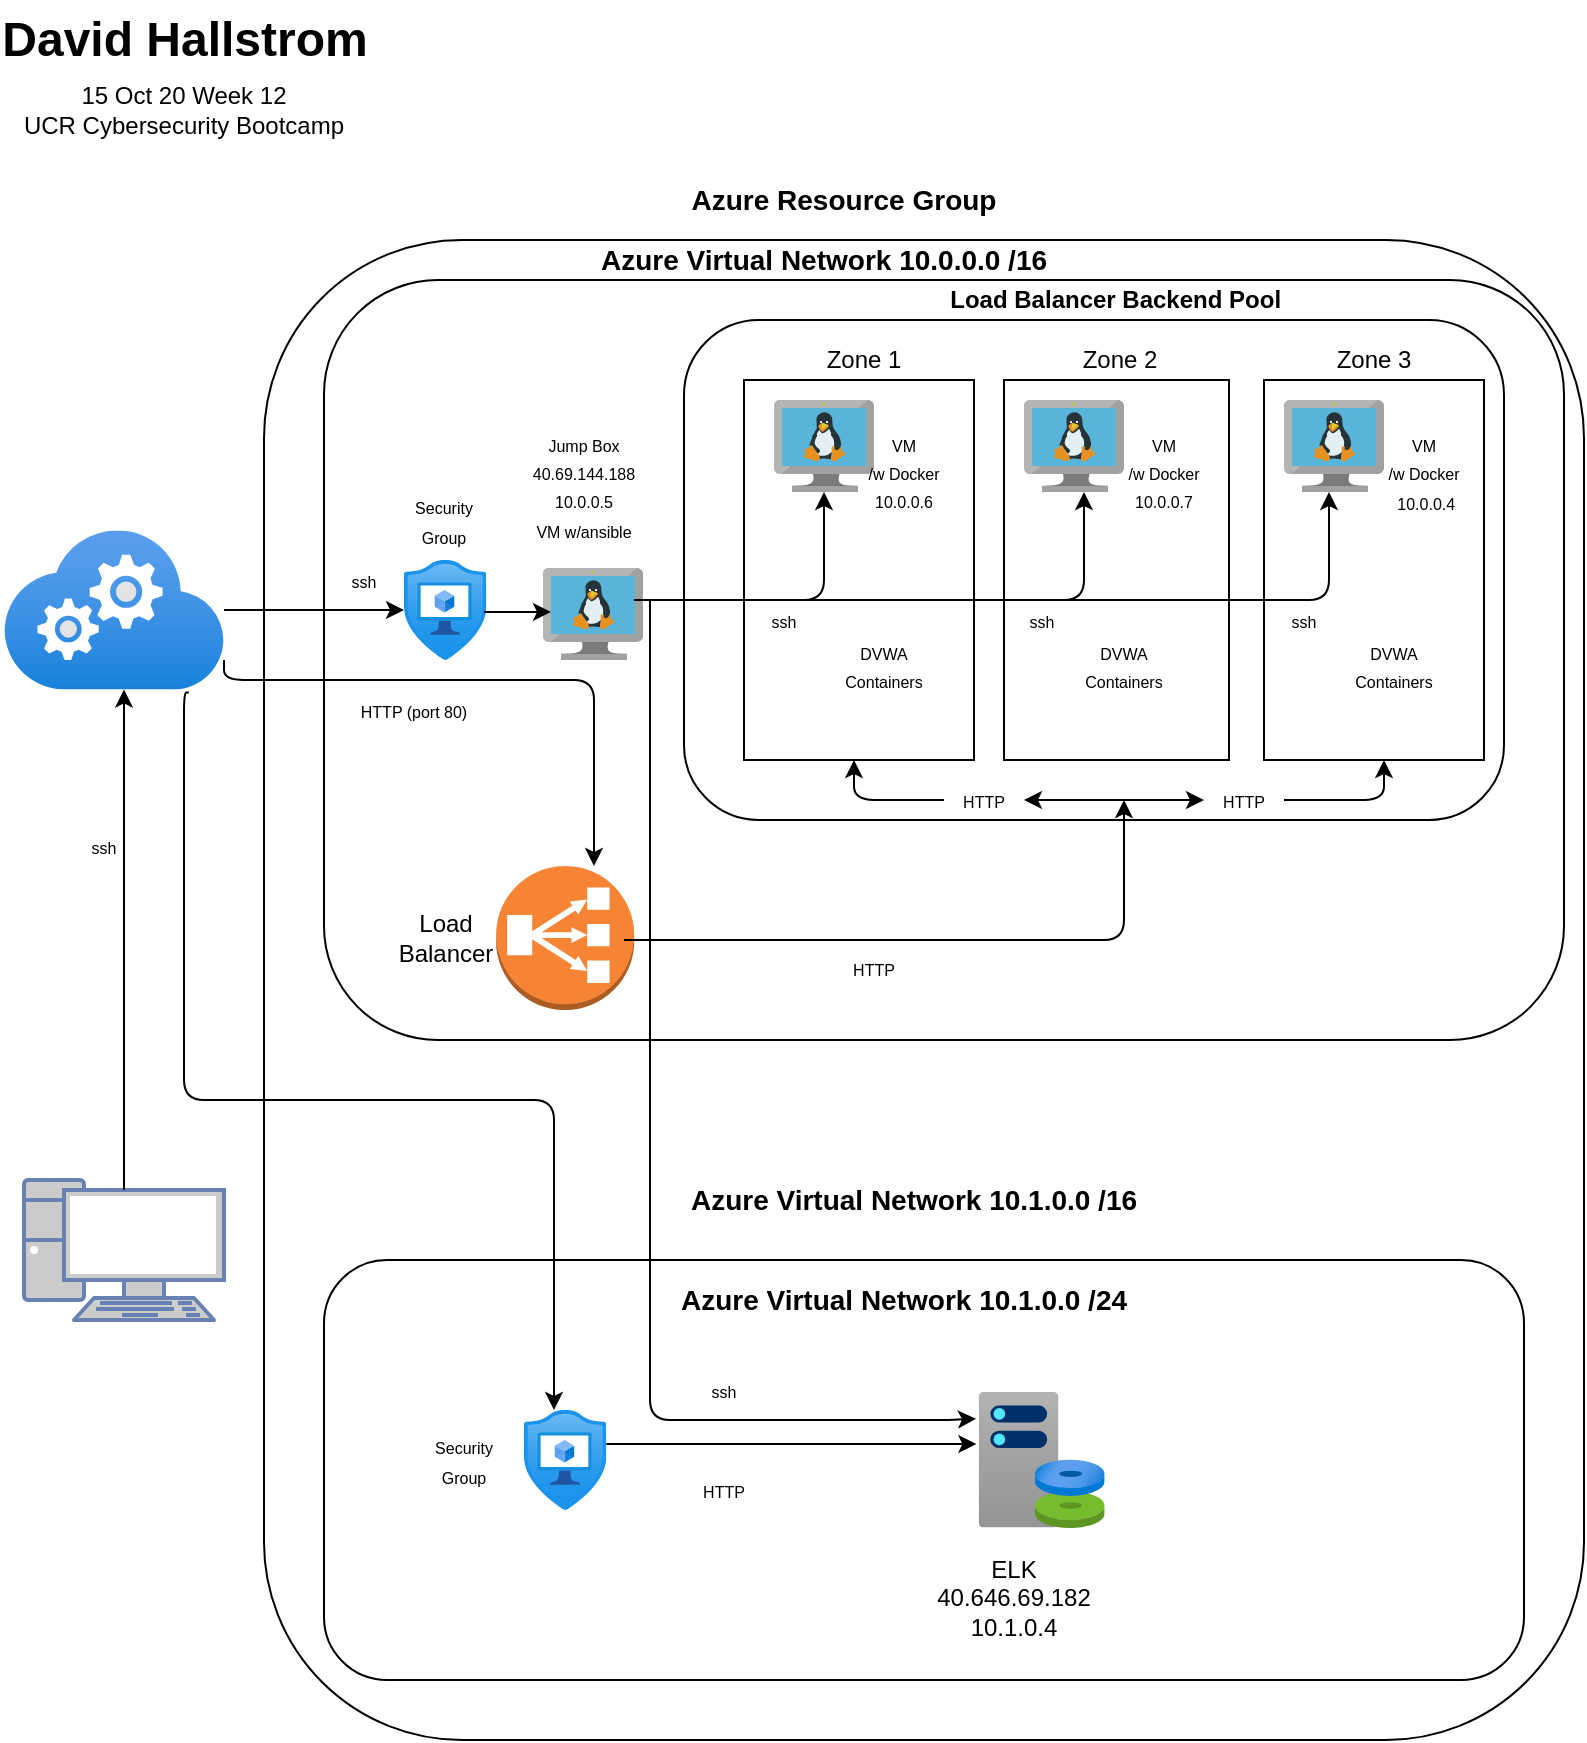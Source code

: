 <mxfile version="13.7.9" type="device"><diagram id="aDHp6Oyt_uckGlu82m2F" name="Page-1"><mxGraphModel dx="1024" dy="592" grid="1" gridSize="10" guides="1" tooltips="1" connect="1" arrows="1" fold="1" page="1" pageScale="1" pageWidth="850" pageHeight="1100" math="0" shadow="0"><root><mxCell id="0"/><mxCell id="1" parent="0"/><mxCell id="-yx-speslZsJVqL9mKUp-4" value="" style="fontColor=#0066CC;verticalAlign=top;verticalLabelPosition=bottom;labelPosition=center;align=center;html=1;outlineConnect=0;fillColor=#CCCCCC;strokeColor=#6881B3;gradientColor=none;gradientDirection=north;strokeWidth=2;shape=mxgraph.networks.pc;" parent="1" vertex="1"><mxGeometry x="20" y="600" width="100" height="70" as="geometry"/></mxCell><mxCell id="-yx-speslZsJVqL9mKUp-6" value="" style="rounded=1;whiteSpace=wrap;html=1;" parent="1" vertex="1"><mxGeometry x="140" y="130" width="660" height="750" as="geometry"/></mxCell><mxCell id="-yx-speslZsJVqL9mKUp-7" value="&lt;font style=&quot;font-size: 14px&quot;&gt;&lt;b&gt;Azure Resource Group&lt;/b&gt;&lt;/font&gt;" style="text;html=1;strokeColor=none;fillColor=none;align=center;verticalAlign=middle;whiteSpace=wrap;rounded=0;" parent="1" vertex="1"><mxGeometry x="260" y="90" width="340" height="40" as="geometry"/></mxCell><mxCell id="-yx-speslZsJVqL9mKUp-8" value="" style="rounded=1;whiteSpace=wrap;html=1;" parent="1" vertex="1"><mxGeometry x="170" y="150" width="620" height="380" as="geometry"/></mxCell><mxCell id="-yx-speslZsJVqL9mKUp-9" value="&lt;font style=&quot;font-size: 14px&quot;&gt;&lt;b&gt;Azure Virtual Network 10.0.0.0 /16&lt;/b&gt;&lt;/font&gt;" style="text;html=1;strokeColor=none;fillColor=none;align=center;verticalAlign=middle;whiteSpace=wrap;rounded=0;" parent="1" vertex="1"><mxGeometry x="300" y="130" width="240" height="20" as="geometry"/></mxCell><mxCell id="-yx-speslZsJVqL9mKUp-10" value="" style="rounded=1;whiteSpace=wrap;html=1;" parent="1" vertex="1"><mxGeometry x="350" y="170" width="410" height="250" as="geometry"/></mxCell><mxCell id="-yx-speslZsJVqL9mKUp-14" value="&lt;b&gt;Load Balancer Backend Pool&amp;nbsp;&lt;/b&gt;" style="text;html=1;strokeColor=none;fillColor=none;align=center;verticalAlign=middle;whiteSpace=wrap;rounded=0;" parent="1" vertex="1"><mxGeometry x="480" y="150" width="175" height="20" as="geometry"/></mxCell><mxCell id="-yx-speslZsJVqL9mKUp-15" value="" style="rounded=0;whiteSpace=wrap;html=1;" parent="1" vertex="1"><mxGeometry x="640" y="200" width="110" height="190" as="geometry"/></mxCell><mxCell id="-yx-speslZsJVqL9mKUp-21" value="" style="edgeStyle=orthogonalEdgeStyle;rounded=0;orthogonalLoop=1;jettySize=auto;html=1;" parent="1" source="-yx-speslZsJVqL9mKUp-16" target="-yx-speslZsJVqL9mKUp-18" edge="1"><mxGeometry relative="1" as="geometry"/></mxCell><mxCell id="-yx-speslZsJVqL9mKUp-16" value="Zone 2" style="text;html=1;strokeColor=none;fillColor=none;align=center;verticalAlign=middle;whiteSpace=wrap;rounded=0;" parent="1" vertex="1"><mxGeometry x="537.5" y="180" width="60" height="20" as="geometry"/></mxCell><mxCell id="-yx-speslZsJVqL9mKUp-17" value="" style="aspect=fixed;html=1;points=[];align=center;image;fontSize=12;image=img/lib/azure2/compute/Cloud_Services_Classic.svg;" parent="1" vertex="1"><mxGeometry x="10" y="275.28" width="110" height="79.44" as="geometry"/></mxCell><mxCell id="-yx-speslZsJVqL9mKUp-18" value="" style="rounded=0;whiteSpace=wrap;html=1;" parent="1" vertex="1"><mxGeometry x="510" y="200" width="112.5" height="190" as="geometry"/></mxCell><mxCell id="-yx-speslZsJVqL9mKUp-19" value="" style="rounded=0;whiteSpace=wrap;html=1;" parent="1" vertex="1"><mxGeometry x="380" y="200" width="115" height="190" as="geometry"/></mxCell><mxCell id="-yx-speslZsJVqL9mKUp-20" value="Zone 3" style="text;html=1;strokeColor=none;fillColor=none;align=center;verticalAlign=middle;whiteSpace=wrap;rounded=0;" parent="1" vertex="1"><mxGeometry x="665" y="180" width="60" height="20" as="geometry"/></mxCell><mxCell id="-yx-speslZsJVqL9mKUp-22" value="Zone 1" style="text;html=1;strokeColor=none;fillColor=none;align=center;verticalAlign=middle;whiteSpace=wrap;rounded=0;" parent="1" vertex="1"><mxGeometry x="410" y="180" width="60" height="20" as="geometry"/></mxCell><mxCell id="-yx-speslZsJVqL9mKUp-23" value="" style="aspect=fixed;html=1;points=[];align=center;image;fontSize=12;image=img/lib/azure2/security/Application_Security_Groups.svg;" parent="1" vertex="1"><mxGeometry x="210" y="290" width="41.18" height="50" as="geometry"/></mxCell><mxCell id="-yx-speslZsJVqL9mKUp-25" value="" style="aspect=fixed;html=1;points=[];align=center;image;fontSize=12;image=img/lib/mscae/VM_Linux.svg;" parent="1" vertex="1"><mxGeometry x="395" y="210" width="50" height="46" as="geometry"/></mxCell><mxCell id="-yx-speslZsJVqL9mKUp-26" value="" style="aspect=fixed;html=1;points=[];align=center;image;fontSize=12;image=img/lib/mscae/VM_Linux.svg;" parent="1" vertex="1"><mxGeometry x="520" y="210" width="50" height="46" as="geometry"/></mxCell><mxCell id="-yx-speslZsJVqL9mKUp-27" value="" style="aspect=fixed;html=1;points=[];align=center;image;fontSize=12;image=img/lib/mscae/VM_Linux.svg;" parent="1" vertex="1"><mxGeometry x="650" y="210" width="50" height="46" as="geometry"/></mxCell><mxCell id="-yx-speslZsJVqL9mKUp-28" value="" style="shape=image;html=1;verticalAlign=top;verticalLabelPosition=bottom;labelBackgroundColor=#ffffff;imageAspect=0;aspect=fixed;image=https://cdn4.iconfinder.com/data/icons/vector-brand-logos/40/Docker-128.png" parent="1" vertex="1"><mxGeometry x="445" y="210" width="20" height="20" as="geometry"/></mxCell><mxCell id="-yx-speslZsJVqL9mKUp-29" value="" style="shape=image;html=1;verticalAlign=top;verticalLabelPosition=bottom;labelBackgroundColor=#ffffff;imageAspect=0;aspect=fixed;image=https://cdn4.iconfinder.com/data/icons/vector-brand-logos/40/Docker-128.png" parent="1" vertex="1"><mxGeometry x="570" y="210" width="20" height="20" as="geometry"/></mxCell><mxCell id="-yx-speslZsJVqL9mKUp-30" value="" style="shape=image;html=1;verticalAlign=top;verticalLabelPosition=bottom;labelBackgroundColor=#ffffff;imageAspect=0;aspect=fixed;image=https://cdn4.iconfinder.com/data/icons/vector-brand-logos/40/Docker-128.png" parent="1" vertex="1"><mxGeometry x="700" y="210" width="20" height="20" as="geometry"/></mxCell><mxCell id="-yx-speslZsJVqL9mKUp-31" value="" style="aspect=fixed;html=1;points=[];align=center;image;fontSize=12;image=img/lib/mscae/VM_Linux.svg;" parent="1" vertex="1"><mxGeometry x="279.5" y="294" width="50" height="46" as="geometry"/></mxCell><mxCell id="-yx-speslZsJVqL9mKUp-32" value="" style="outlineConnect=0;dashed=0;verticalLabelPosition=bottom;verticalAlign=top;align=center;html=1;shape=mxgraph.aws3.classic_load_balancer;fillColor=#F58534;gradientColor=none;" parent="1" vertex="1"><mxGeometry x="256.09" y="443" width="69" height="72" as="geometry"/></mxCell><mxCell id="-yx-speslZsJVqL9mKUp-34" value="&lt;font style=&quot;font-size: 8px&quot;&gt;ssh&lt;/font&gt;" style="text;html=1;strokeColor=none;fillColor=none;align=center;verticalAlign=middle;whiteSpace=wrap;rounded=0;" parent="1" vertex="1"><mxGeometry x="170" y="290" width="40" height="20" as="geometry"/></mxCell><mxCell id="-yx-speslZsJVqL9mKUp-35" value="" style="endArrow=classic;html=1;" parent="1" source="-yx-speslZsJVqL9mKUp-17" target="-yx-speslZsJVqL9mKUp-23" edge="1"><mxGeometry width="50" height="50" relative="1" as="geometry"><mxPoint x="400" y="410" as="sourcePoint"/><mxPoint x="450" y="360" as="targetPoint"/></mxGeometry></mxCell><mxCell id="-yx-speslZsJVqL9mKUp-36" value="" style="endArrow=classic;html=1;entryX=0.08;entryY=0.478;entryDx=0;entryDy=0;entryPerimeter=0;" parent="1" target="-yx-speslZsJVqL9mKUp-31" edge="1"><mxGeometry width="50" height="50" relative="1" as="geometry"><mxPoint x="250" y="316" as="sourcePoint"/><mxPoint x="220" y="325" as="targetPoint"/></mxGeometry></mxCell><mxCell id="-yx-speslZsJVqL9mKUp-38" value="" style="edgeStyle=segmentEdgeStyle;endArrow=classic;html=1;" parent="1" edge="1"><mxGeometry width="50" height="50" relative="1" as="geometry"><mxPoint x="325" y="310" as="sourcePoint"/><mxPoint x="420" y="256" as="targetPoint"/><Array as="points"><mxPoint x="325" y="310"/><mxPoint x="420" y="310"/></Array></mxGeometry></mxCell><mxCell id="-yx-speslZsJVqL9mKUp-40" value="" style="edgeStyle=segmentEdgeStyle;endArrow=classic;html=1;" parent="1" source="-yx-speslZsJVqL9mKUp-31" edge="1"><mxGeometry width="50" height="50" relative="1" as="geometry"><mxPoint x="500" y="306" as="sourcePoint"/><mxPoint x="550" y="256" as="targetPoint"/><Array as="points"><mxPoint x="550" y="310"/></Array></mxGeometry></mxCell><mxCell id="-yx-speslZsJVqL9mKUp-42" value="" style="edgeStyle=segmentEdgeStyle;endArrow=classic;html=1;" parent="1" edge="1"><mxGeometry width="50" height="50" relative="1" as="geometry"><mxPoint x="330" y="310" as="sourcePoint"/><mxPoint x="672.5" y="256" as="targetPoint"/></mxGeometry></mxCell><mxCell id="-yx-speslZsJVqL9mKUp-43" value="&lt;font style=&quot;font-size: 8px&quot;&gt;ssh&lt;/font&gt;" style="text;html=1;strokeColor=none;fillColor=none;align=center;verticalAlign=middle;whiteSpace=wrap;rounded=0;" parent="1" vertex="1"><mxGeometry x="640" y="310" width="40" height="20" as="geometry"/></mxCell><mxCell id="-yx-speslZsJVqL9mKUp-46" value="&lt;span style=&quot;font-size: 8px&quot;&gt;VM &lt;br&gt;/w Docker&lt;br&gt;10.0.0.6&lt;br&gt;&lt;br&gt;&lt;br&gt;&lt;/span&gt;" style="text;html=1;strokeColor=none;fillColor=none;align=center;verticalAlign=middle;whiteSpace=wrap;rounded=0;" parent="1" vertex="1"><mxGeometry x="440" y="250" width="40" height="20" as="geometry"/></mxCell><mxCell id="-yx-speslZsJVqL9mKUp-47" value="&lt;font style=&quot;font-size: 8px&quot;&gt;VM &lt;br&gt;/w Docker&lt;br&gt;&amp;nbsp;10.0.0.4&lt;br&gt;&lt;/font&gt;" style="text;html=1;strokeColor=none;fillColor=none;align=center;verticalAlign=middle;whiteSpace=wrap;rounded=0;" parent="1" vertex="1"><mxGeometry x="700" y="236.0" width="40" height="20" as="geometry"/></mxCell><mxCell id="-yx-speslZsJVqL9mKUp-49" value="&lt;font style=&quot;font-size: 8px&quot;&gt;VM &lt;br&gt;/w Docker 10.0.0.7&lt;br&gt;&lt;br&gt;&lt;br&gt;&lt;/font&gt;" style="text;html=1;strokeColor=none;fillColor=none;align=center;verticalAlign=middle;whiteSpace=wrap;rounded=0;" parent="1" vertex="1"><mxGeometry x="570" y="250" width="40" height="20" as="geometry"/></mxCell><mxCell id="-yx-speslZsJVqL9mKUp-50" value="" style="edgeStyle=segmentEdgeStyle;endArrow=classic;html=1;" parent="1" target="-yx-speslZsJVqL9mKUp-32" edge="1"><mxGeometry width="50" height="50" relative="1" as="geometry"><mxPoint x="120" y="340" as="sourcePoint"/><mxPoint x="170" y="290" as="targetPoint"/><Array as="points"><mxPoint x="120" y="350"/><mxPoint x="305" y="350"/></Array></mxGeometry></mxCell><mxCell id="-yx-speslZsJVqL9mKUp-51" value="&lt;font style=&quot;font-size: 8px&quot;&gt;ssh&lt;/font&gt;" style="text;html=1;strokeColor=none;fillColor=none;align=center;verticalAlign=middle;whiteSpace=wrap;rounded=0;" parent="1" vertex="1"><mxGeometry x="40" y="423" width="40" height="20" as="geometry"/></mxCell><mxCell id="-yx-speslZsJVqL9mKUp-53" value="&lt;font style=&quot;font-size: 8px&quot;&gt;ssh&lt;/font&gt;" style="text;html=1;strokeColor=none;fillColor=none;align=center;verticalAlign=middle;whiteSpace=wrap;rounded=0;" parent="1" vertex="1"><mxGeometry x="508.83" y="310" width="40" height="20" as="geometry"/></mxCell><mxCell id="-yx-speslZsJVqL9mKUp-55" value="&lt;font style=&quot;font-size: 8px&quot;&gt;Jump Box 40.69.144.188 10.0.0.5&lt;br&gt;VM w/ansible&lt;br&gt;&lt;br&gt;&lt;/font&gt;" style="text;html=1;strokeColor=none;fillColor=none;align=center;verticalAlign=middle;whiteSpace=wrap;rounded=0;" parent="1" vertex="1"><mxGeometry x="270" y="236.5" width="60" height="47" as="geometry"/></mxCell><mxCell id="-yx-speslZsJVqL9mKUp-58" value="" style="edgeStyle=segmentEdgeStyle;endArrow=classic;html=1;" parent="1" source="-yx-speslZsJVqL9mKUp-72" edge="1"><mxGeometry width="50" height="50" relative="1" as="geometry"><mxPoint x="570" y="410" as="sourcePoint"/><mxPoint x="700" y="390" as="targetPoint"/></mxGeometry></mxCell><mxCell id="-yx-speslZsJVqL9mKUp-60" value="" style="edgeStyle=segmentEdgeStyle;endArrow=classic;html=1;" parent="1" source="-yx-speslZsJVqL9mKUp-68" edge="1"><mxGeometry width="50" height="50" relative="1" as="geometry"><mxPoint x="580" y="410" as="sourcePoint"/><mxPoint x="435" y="390" as="targetPoint"/></mxGeometry></mxCell><mxCell id="-yx-speslZsJVqL9mKUp-62" value="&lt;font style=&quot;font-size: 8px&quot;&gt;HTTP (port 80)&lt;/font&gt;" style="text;html=1;strokeColor=none;fillColor=none;align=center;verticalAlign=middle;whiteSpace=wrap;rounded=0;" parent="1" vertex="1"><mxGeometry x="180" y="354.72" width="70" height="20" as="geometry"/></mxCell><mxCell id="-yx-speslZsJVqL9mKUp-64" value="&lt;font style=&quot;font-size: 8px&quot;&gt;Security&lt;br&gt;Group&lt;br&gt;&lt;/font&gt;" style="text;html=1;strokeColor=none;fillColor=none;align=center;verticalAlign=middle;whiteSpace=wrap;rounded=0;" parent="1" vertex="1"><mxGeometry x="210" y="260" width="40" height="20" as="geometry"/></mxCell><mxCell id="-yx-speslZsJVqL9mKUp-67" value="" style="edgeStyle=segmentEdgeStyle;endArrow=classic;html=1;exitX=0.5;exitY=0.07;exitDx=0;exitDy=0;exitPerimeter=0;" parent="1" source="-yx-speslZsJVqL9mKUp-4" edge="1"><mxGeometry width="50" height="50" relative="1" as="geometry"><mxPoint x="70" y="510" as="sourcePoint"/><mxPoint x="70" y="354.72" as="targetPoint"/></mxGeometry></mxCell><mxCell id="-yx-speslZsJVqL9mKUp-70" value="&lt;font style=&quot;font-size: 8px&quot;&gt;ssh&lt;/font&gt;" style="text;html=1;strokeColor=none;fillColor=none;align=center;verticalAlign=middle;whiteSpace=wrap;rounded=0;" parent="1" vertex="1"><mxGeometry x="380" y="310" width="40" height="20" as="geometry"/></mxCell><mxCell id="-yx-speslZsJVqL9mKUp-68" value="&lt;font style=&quot;font-size: 8px&quot;&gt;HTTP&lt;br&gt;&lt;/font&gt;" style="text;html=1;strokeColor=none;fillColor=none;align=center;verticalAlign=middle;whiteSpace=wrap;rounded=0;" parent="1" vertex="1"><mxGeometry x="480" y="400" width="40" height="20" as="geometry"/></mxCell><mxCell id="-yx-speslZsJVqL9mKUp-73" value="" style="edgeStyle=segmentEdgeStyle;endArrow=classic;html=1;" parent="1" target="-yx-speslZsJVqL9mKUp-68" edge="1"><mxGeometry width="50" height="50" relative="1" as="geometry"><mxPoint x="580" y="410" as="sourcePoint"/><mxPoint x="435" y="360" as="targetPoint"/></mxGeometry></mxCell><mxCell id="-yx-speslZsJVqL9mKUp-74" value="&lt;font style=&quot;font-size: 8px&quot;&gt;HTTP&lt;br&gt;&lt;/font&gt;" style="text;html=1;strokeColor=none;fillColor=none;align=center;verticalAlign=middle;whiteSpace=wrap;rounded=0;" parent="1" vertex="1"><mxGeometry x="425" y="484" width="40" height="20" as="geometry"/></mxCell><mxCell id="-yx-speslZsJVqL9mKUp-72" value="&lt;font style=&quot;font-size: 8px&quot;&gt;HTTP&lt;br&gt;&lt;/font&gt;" style="text;html=1;strokeColor=none;fillColor=none;align=center;verticalAlign=middle;whiteSpace=wrap;rounded=0;" parent="1" vertex="1"><mxGeometry x="610" y="400" width="40" height="20" as="geometry"/></mxCell><mxCell id="-yx-speslZsJVqL9mKUp-75" value="" style="edgeStyle=segmentEdgeStyle;endArrow=classic;html=1;" parent="1" target="-yx-speslZsJVqL9mKUp-72" edge="1"><mxGeometry width="50" height="50" relative="1" as="geometry"><mxPoint x="570" y="410" as="sourcePoint"/><mxPoint x="700" y="360" as="targetPoint"/></mxGeometry></mxCell><mxCell id="-yx-speslZsJVqL9mKUp-76" value="David Hallstrom" style="text;strokeColor=none;fillColor=none;html=1;fontSize=24;fontStyle=1;verticalAlign=middle;align=center;" parent="1" vertex="1"><mxGeometry x="50" y="10" width="100" height="40" as="geometry"/></mxCell><mxCell id="-yx-speslZsJVqL9mKUp-77" value="15 Oct 20 Week 12&lt;br&gt;UCR Cybersecurity Bootcamp" style="text;html=1;strokeColor=none;fillColor=none;align=center;verticalAlign=middle;whiteSpace=wrap;rounded=0;" parent="1" vertex="1"><mxGeometry x="10" y="50" width="180" height="30" as="geometry"/></mxCell><mxCell id="BfAFQrkWP-nkhc87NrSt-2" value="" style="rounded=1;whiteSpace=wrap;html=1;" vertex="1" parent="1"><mxGeometry x="170" y="640" width="600" height="210" as="geometry"/></mxCell><mxCell id="BfAFQrkWP-nkhc87NrSt-3" value="Load Balancer&lt;br&gt;" style="text;html=1;strokeColor=none;fillColor=none;align=center;verticalAlign=middle;whiteSpace=wrap;rounded=0;" vertex="1" parent="1"><mxGeometry x="210.59" y="469" width="40" height="20" as="geometry"/></mxCell><mxCell id="BfAFQrkWP-nkhc87NrSt-7" value="" style="edgeStyle=segmentEdgeStyle;endArrow=classic;html=1;" edge="1" parent="1"><mxGeometry width="50" height="50" relative="1" as="geometry"><mxPoint x="320" y="480" as="sourcePoint"/><mxPoint x="570" y="410" as="targetPoint"/></mxGeometry></mxCell><mxCell id="BfAFQrkWP-nkhc87NrSt-8" value="&lt;font style=&quot;font-size: 8px&quot;&gt;DVWA Containers&lt;br&gt;&lt;br&gt;&lt;/font&gt;" style="text;html=1;strokeColor=none;fillColor=none;align=center;verticalAlign=middle;whiteSpace=wrap;rounded=0;" vertex="1" parent="1"><mxGeometry x="430" y="340" width="40" height="20" as="geometry"/></mxCell><mxCell id="BfAFQrkWP-nkhc87NrSt-11" value="&lt;font style=&quot;font-size: 8px&quot;&gt;DVWA Containers&lt;br&gt;&lt;br&gt;&lt;/font&gt;" style="text;html=1;strokeColor=none;fillColor=none;align=center;verticalAlign=middle;whiteSpace=wrap;rounded=0;" vertex="1" parent="1"><mxGeometry x="550" y="340" width="40" height="20" as="geometry"/></mxCell><mxCell id="BfAFQrkWP-nkhc87NrSt-12" value="&lt;font style=&quot;font-size: 8px&quot;&gt;DVWA Containers&lt;br&gt;&lt;br&gt;&lt;/font&gt;" style="text;html=1;strokeColor=none;fillColor=none;align=center;verticalAlign=middle;whiteSpace=wrap;rounded=0;" vertex="1" parent="1"><mxGeometry x="685" y="340" width="40" height="20" as="geometry"/></mxCell><mxCell id="BfAFQrkWP-nkhc87NrSt-17" value="" style="aspect=fixed;html=1;points=[];align=center;image;fontSize=12;image=img/lib/azure2/security/Application_Security_Groups.svg;" vertex="1" parent="1"><mxGeometry x="270.0" y="715" width="41.17" height="50" as="geometry"/></mxCell><mxCell id="BfAFQrkWP-nkhc87NrSt-18" value="&lt;font style=&quot;font-size: 8px&quot;&gt;Security&lt;br&gt;Group&lt;br&gt;&lt;/font&gt;" style="text;html=1;strokeColor=none;fillColor=none;align=center;verticalAlign=middle;whiteSpace=wrap;rounded=0;" vertex="1" parent="1"><mxGeometry x="220" y="730" width="40" height="20" as="geometry"/></mxCell><mxCell id="BfAFQrkWP-nkhc87NrSt-19" value="" style="edgeStyle=segmentEdgeStyle;endArrow=classic;html=1;exitX=0.84;exitY=1.019;exitDx=0;exitDy=0;exitPerimeter=0;" edge="1" parent="1" source="-yx-speslZsJVqL9mKUp-17"><mxGeometry width="50" height="50" relative="1" as="geometry"><mxPoint x="100" y="612" as="sourcePoint"/><mxPoint x="285" y="715" as="targetPoint"/><Array as="points"><mxPoint x="100" y="356"/><mxPoint x="100" y="560"/><mxPoint x="285" y="560"/></Array></mxGeometry></mxCell><mxCell id="BfAFQrkWP-nkhc87NrSt-20" value="" style="edgeStyle=segmentEdgeStyle;endArrow=classic;html=1;" edge="1" parent="1"><mxGeometry width="50" height="50" relative="1" as="geometry"><mxPoint x="311.17" y="732" as="sourcePoint"/><mxPoint x="496.17" y="732" as="targetPoint"/><Array as="points"><mxPoint x="430" y="732"/><mxPoint x="430" y="732"/></Array></mxGeometry></mxCell><mxCell id="BfAFQrkWP-nkhc87NrSt-21" value="&lt;font style=&quot;font-size: 14px&quot;&gt;&lt;b&gt;Azure Virtual Network 10.1.0.0 /24&lt;br&gt;&lt;/b&gt;&lt;/font&gt;" style="text;html=1;strokeColor=none;fillColor=none;align=center;verticalAlign=middle;whiteSpace=wrap;rounded=0;" vertex="1" parent="1"><mxGeometry x="340" y="650" width="240" height="20" as="geometry"/></mxCell><mxCell id="BfAFQrkWP-nkhc87NrSt-22" value="&lt;font style=&quot;font-size: 14px&quot;&gt;&lt;b&gt;Azure Virtual Network 10.1.0.0 /16&lt;/b&gt;&lt;/font&gt;" style="text;html=1;strokeColor=none;fillColor=none;align=center;verticalAlign=middle;whiteSpace=wrap;rounded=0;" vertex="1" parent="1"><mxGeometry x="345" y="600" width="240" height="20" as="geometry"/></mxCell><mxCell id="BfAFQrkWP-nkhc87NrSt-23" value="" style="aspect=fixed;html=1;points=[];align=center;image;fontSize=12;image=img/lib/azure2/azure_stack/Capacity.svg;" vertex="1" parent="1"><mxGeometry x="497.33" y="706" width="63" height="68" as="geometry"/></mxCell><mxCell id="BfAFQrkWP-nkhc87NrSt-24" value="ELK&lt;br&gt;40.646.69.182&lt;br&gt;10.1.0.4" style="text;html=1;strokeColor=none;fillColor=none;align=center;verticalAlign=middle;whiteSpace=wrap;rounded=0;" vertex="1" parent="1"><mxGeometry x="445" y="774" width="140" height="70" as="geometry"/></mxCell><mxCell id="BfAFQrkWP-nkhc87NrSt-25" value="" style="edgeStyle=segmentEdgeStyle;endArrow=classic;html=1;entryX=-0.021;entryY=0.197;entryDx=0;entryDy=0;entryPerimeter=0;" edge="1" parent="1" target="BfAFQrkWP-nkhc87NrSt-23"><mxGeometry width="50" height="50" relative="1" as="geometry"><mxPoint x="333" y="310" as="sourcePoint"/><mxPoint x="480" y="720" as="targetPoint"/><Array as="points"><mxPoint x="333" y="720"/><mxPoint x="480" y="720"/></Array></mxGeometry></mxCell><mxCell id="BfAFQrkWP-nkhc87NrSt-26" value="&lt;font style=&quot;font-size: 8px&quot;&gt;ssh&lt;/font&gt;" style="text;html=1;strokeColor=none;fillColor=none;align=center;verticalAlign=middle;whiteSpace=wrap;rounded=0;" vertex="1" parent="1"><mxGeometry x="350" y="695" width="40" height="20" as="geometry"/></mxCell><mxCell id="BfAFQrkWP-nkhc87NrSt-27" value="&lt;font style=&quot;font-size: 8px&quot;&gt;HTTP&lt;br&gt;&lt;/font&gt;" style="text;html=1;strokeColor=none;fillColor=none;align=center;verticalAlign=middle;whiteSpace=wrap;rounded=0;" vertex="1" parent="1"><mxGeometry x="350" y="745" width="40" height="20" as="geometry"/></mxCell></root></mxGraphModel></diagram></mxfile>